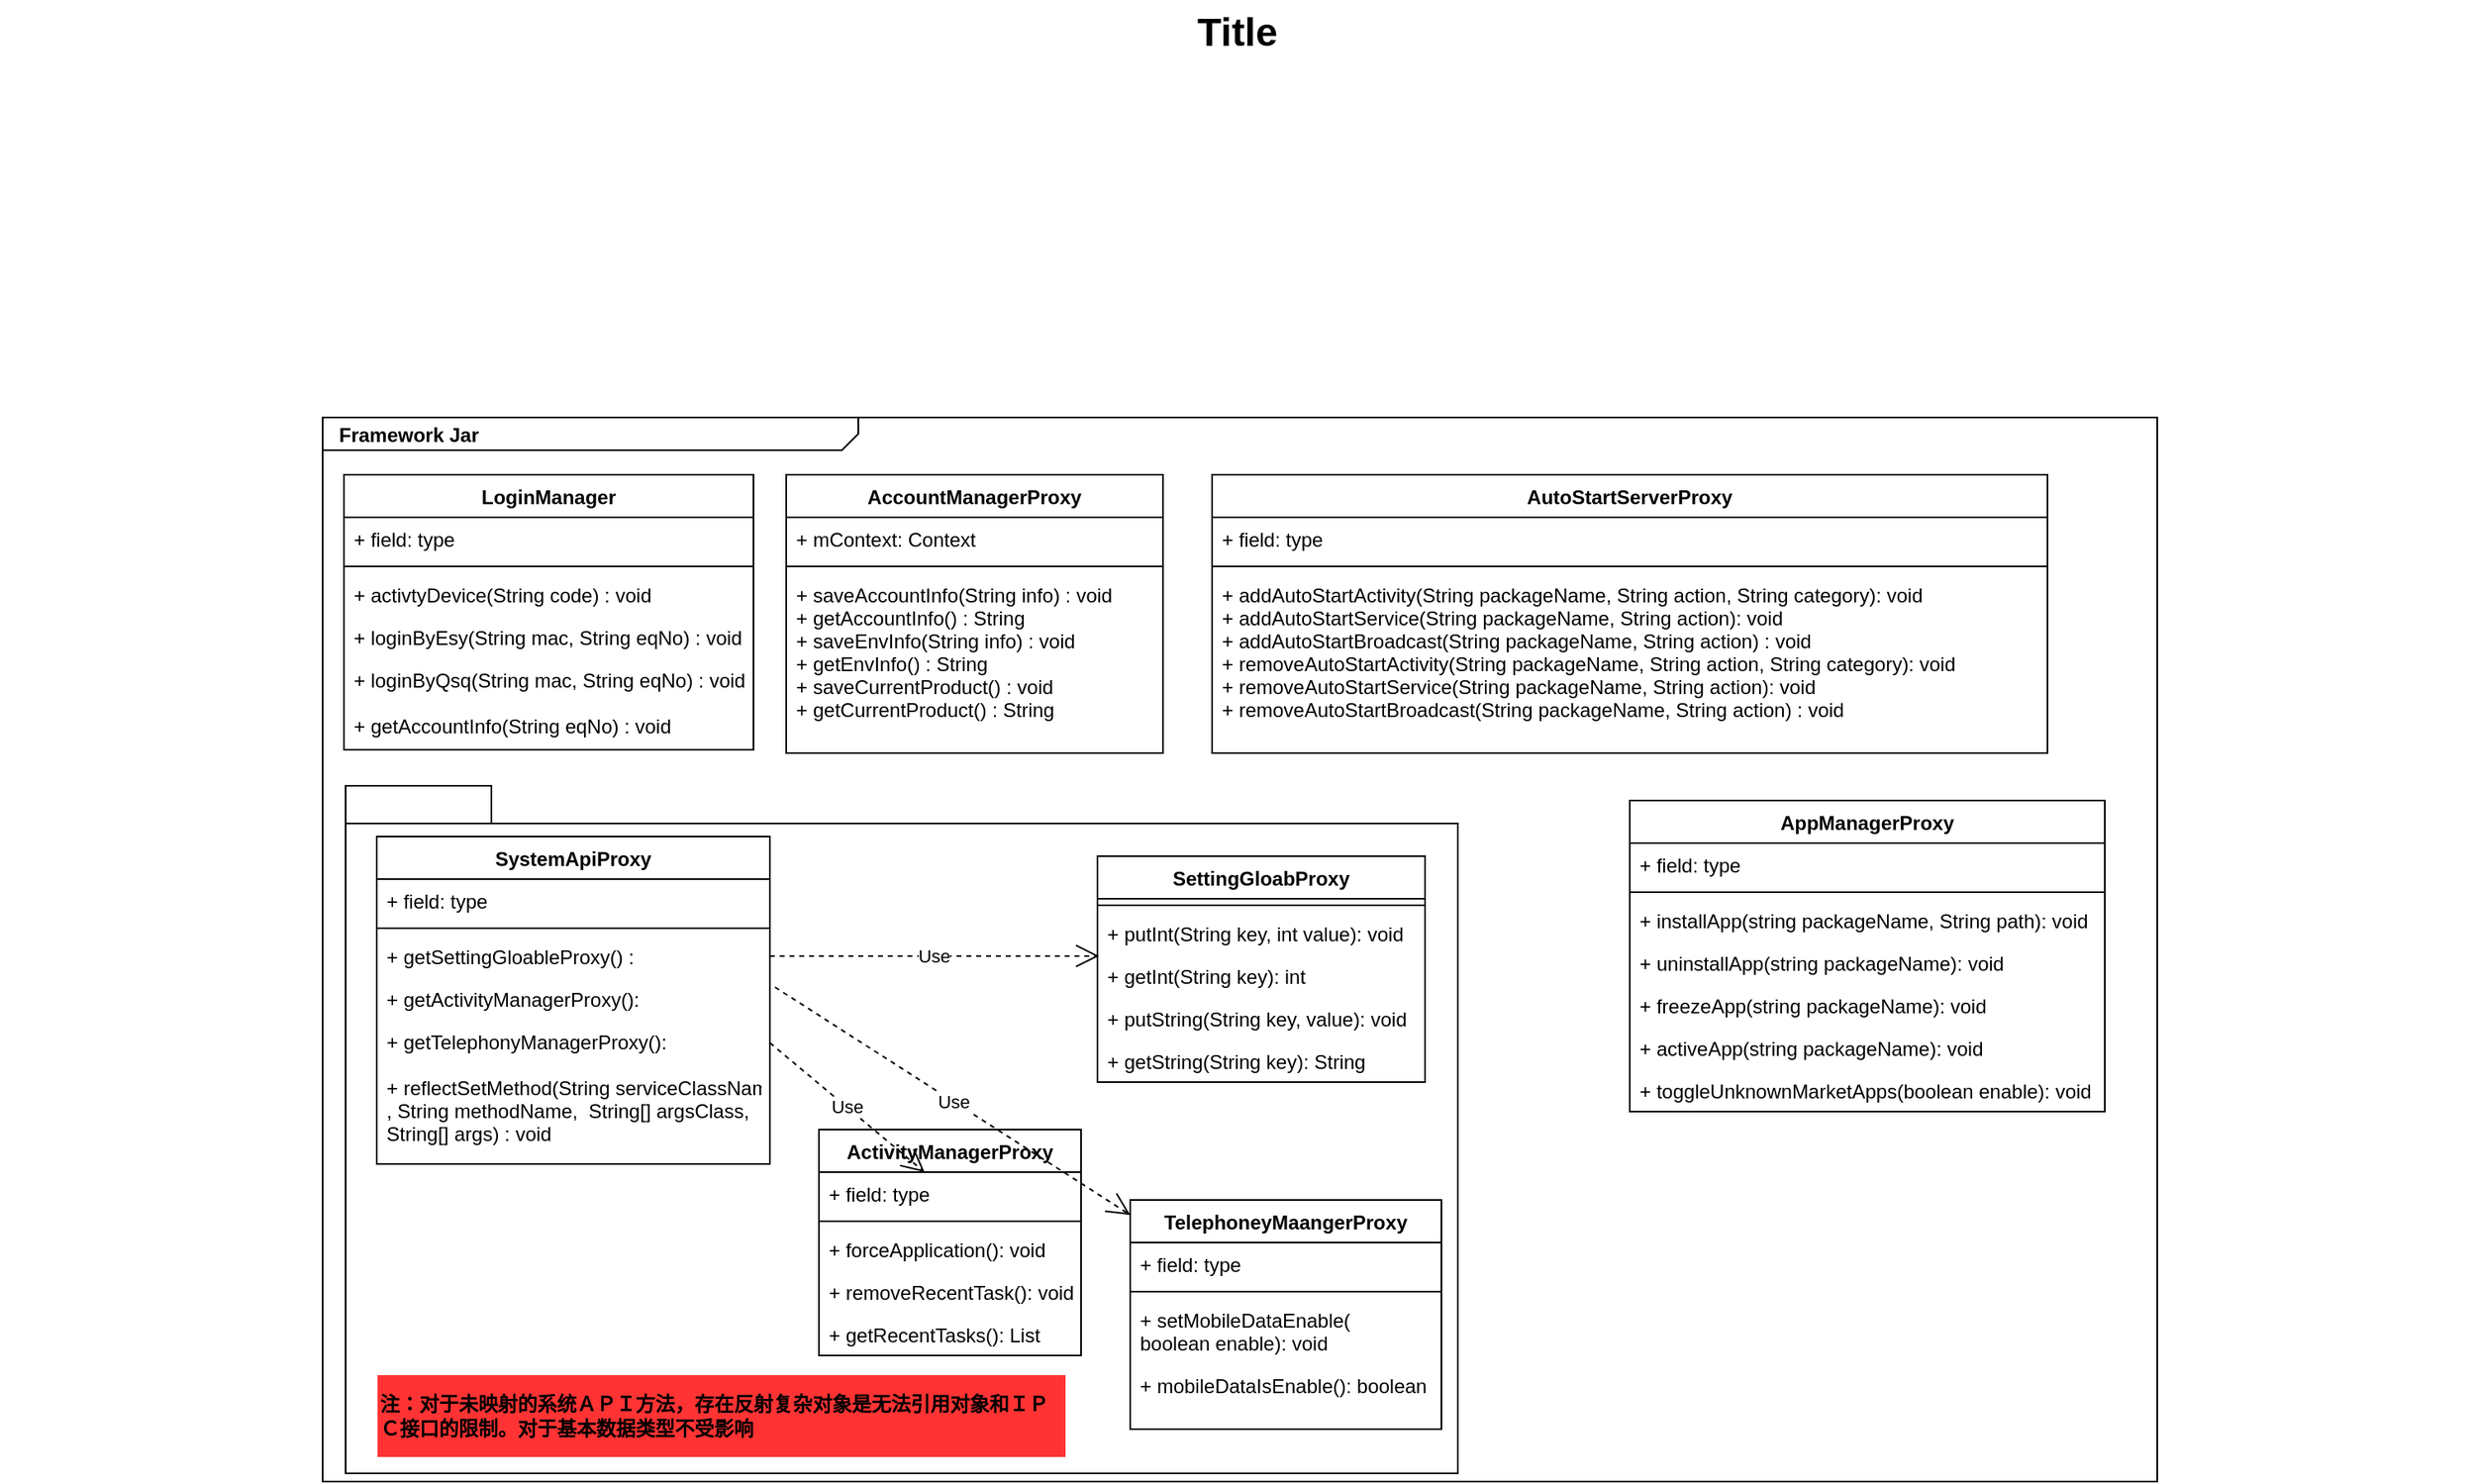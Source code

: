 <mxfile version="10.7.7" type="device"><diagram name="Page-1" id="929967ad-93f9-6ef4-fab6-5d389245f69c"><mxGraphModel dx="1334" dy="842" grid="1" gridSize="10" guides="1" tooltips="1" connect="1" arrows="1" fold="1" page="1" pageScale="1.5" pageWidth="1169" pageHeight="826" background="none" math="0" shadow="0"><root><mxCell id="0" style=";html=1;"/><mxCell id="1" style=";html=1;" parent="0"/><mxCell id="1672d66443f91eb5-1" value="&lt;p style=&quot;margin: 0px ; margin-top: 4px ; margin-left: 10px ; text-align: left&quot;&gt;&lt;b&gt;Framework Jar&lt;/b&gt;&lt;/p&gt;" style="html=1;strokeWidth=1;shape=mxgraph.sysml.package;html=1;overflow=fill;whiteSpace=wrap;fillColor=none;gradientColor=none;fontSize=12;align=center;labelX=327.64;" parent="1" vertex="1"><mxGeometry x="317" y="295" width="1120" height="650" as="geometry"/></mxCell><mxCell id="1672d66443f91eb5-23" value="Title" style="text;strokeColor=none;fillColor=none;html=1;fontSize=24;fontStyle=1;verticalAlign=middle;align=center;" parent="1" vertex="1"><mxGeometry x="120" y="40" width="1510" height="40" as="geometry"/></mxCell><mxCell id="jtcACpkKy8aFUbkwY1lI-1" value="LoginManager" style="swimlane;fontStyle=1;align=center;verticalAlign=top;childLayout=stackLayout;horizontal=1;startSize=26;horizontalStack=0;resizeParent=1;resizeParentMax=0;resizeLast=0;collapsible=1;marginBottom=0;" vertex="1" parent="1"><mxGeometry x="330" y="330" width="250" height="168" as="geometry"/></mxCell><mxCell id="jtcACpkKy8aFUbkwY1lI-2" value="+ field: type" style="text;strokeColor=none;fillColor=none;align=left;verticalAlign=top;spacingLeft=4;spacingRight=4;overflow=hidden;rotatable=0;points=[[0,0.5],[1,0.5]];portConstraint=eastwest;" vertex="1" parent="jtcACpkKy8aFUbkwY1lI-1"><mxGeometry y="26" width="250" height="26" as="geometry"/></mxCell><mxCell id="jtcACpkKy8aFUbkwY1lI-3" value="" style="line;strokeWidth=1;fillColor=none;align=left;verticalAlign=middle;spacingTop=-1;spacingLeft=3;spacingRight=3;rotatable=0;labelPosition=right;points=[];portConstraint=eastwest;" vertex="1" parent="jtcACpkKy8aFUbkwY1lI-1"><mxGeometry y="52" width="250" height="8" as="geometry"/></mxCell><mxCell id="jtcACpkKy8aFUbkwY1lI-4" value="+ activtyDevice(String code) : void" style="text;strokeColor=none;fillColor=none;align=left;verticalAlign=top;spacingLeft=4;spacingRight=4;overflow=hidden;rotatable=0;points=[[0,0.5],[1,0.5]];portConstraint=eastwest;" vertex="1" parent="jtcACpkKy8aFUbkwY1lI-1"><mxGeometry y="60" width="250" height="26" as="geometry"/></mxCell><mxCell id="jtcACpkKy8aFUbkwY1lI-5" value="+ loginByEsy(String mac, String eqNo) : void" style="text;strokeColor=none;fillColor=none;align=left;verticalAlign=top;spacingLeft=4;spacingRight=4;overflow=hidden;rotatable=0;points=[[0,0.5],[1,0.5]];portConstraint=eastwest;" vertex="1" parent="jtcACpkKy8aFUbkwY1lI-1"><mxGeometry y="86" width="250" height="26" as="geometry"/></mxCell><mxCell id="jtcACpkKy8aFUbkwY1lI-6" value="+ loginByQsq(String mac, String eqNo) : void" style="text;strokeColor=none;fillColor=none;align=left;verticalAlign=top;spacingLeft=4;spacingRight=4;overflow=hidden;rotatable=0;points=[[0,0.5],[1,0.5]];portConstraint=eastwest;" vertex="1" parent="jtcACpkKy8aFUbkwY1lI-1"><mxGeometry y="112" width="250" height="28" as="geometry"/></mxCell><mxCell id="jtcACpkKy8aFUbkwY1lI-7" value="+ getAccountInfo(String eqNo) : void" style="text;strokeColor=none;fillColor=none;align=left;verticalAlign=top;spacingLeft=4;spacingRight=4;overflow=hidden;rotatable=0;points=[[0,0.5],[1,0.5]];portConstraint=eastwest;" vertex="1" parent="jtcACpkKy8aFUbkwY1lI-1"><mxGeometry y="140" width="250" height="28" as="geometry"/></mxCell><mxCell id="jtcACpkKy8aFUbkwY1lI-8" value="AccountManagerProxy" style="swimlane;fontStyle=1;align=center;verticalAlign=top;childLayout=stackLayout;horizontal=1;startSize=26;horizontalStack=0;resizeParent=1;resizeParentMax=0;resizeLast=0;collapsible=1;marginBottom=0;" vertex="1" parent="1"><mxGeometry x="600" y="330" width="230" height="170" as="geometry"/></mxCell><mxCell id="jtcACpkKy8aFUbkwY1lI-9" value="+ mContext: Context" style="text;strokeColor=none;fillColor=none;align=left;verticalAlign=top;spacingLeft=4;spacingRight=4;overflow=hidden;rotatable=0;points=[[0,0.5],[1,0.5]];portConstraint=eastwest;" vertex="1" parent="jtcACpkKy8aFUbkwY1lI-8"><mxGeometry y="26" width="230" height="26" as="geometry"/></mxCell><mxCell id="jtcACpkKy8aFUbkwY1lI-10" value="" style="line;strokeWidth=1;fillColor=none;align=left;verticalAlign=middle;spacingTop=-1;spacingLeft=3;spacingRight=3;rotatable=0;labelPosition=right;points=[];portConstraint=eastwest;" vertex="1" parent="jtcACpkKy8aFUbkwY1lI-8"><mxGeometry y="52" width="230" height="8" as="geometry"/></mxCell><mxCell id="jtcACpkKy8aFUbkwY1lI-11" value="+ saveAccountInfo(String info) : void&#10;+ getAccountInfo() : String&#10;+ saveEnvInfo(String info) : void&#10;+ getEnvInfo() : String&#10;+ saveCurrentProduct() : void&#10;+ getCurrentProduct() : String" style="text;strokeColor=none;fillColor=none;align=left;verticalAlign=top;spacingLeft=4;spacingRight=4;overflow=hidden;rotatable=0;points=[[0,0.5],[1,0.5]];portConstraint=eastwest;" vertex="1" parent="jtcACpkKy8aFUbkwY1lI-8"><mxGeometry y="60" width="230" height="110" as="geometry"/></mxCell><mxCell id="jtcACpkKy8aFUbkwY1lI-12" value="AutoStartServerProxy" style="swimlane;fontStyle=1;align=center;verticalAlign=top;childLayout=stackLayout;horizontal=1;startSize=26;horizontalStack=0;resizeParent=1;resizeParentMax=0;resizeLast=0;collapsible=1;marginBottom=0;" vertex="1" parent="1"><mxGeometry x="860" y="330" width="510" height="170" as="geometry"/></mxCell><mxCell id="jtcACpkKy8aFUbkwY1lI-13" value="+ field: type" style="text;strokeColor=none;fillColor=none;align=left;verticalAlign=top;spacingLeft=4;spacingRight=4;overflow=hidden;rotatable=0;points=[[0,0.5],[1,0.5]];portConstraint=eastwest;" vertex="1" parent="jtcACpkKy8aFUbkwY1lI-12"><mxGeometry y="26" width="510" height="26" as="geometry"/></mxCell><mxCell id="jtcACpkKy8aFUbkwY1lI-14" value="" style="line;strokeWidth=1;fillColor=none;align=left;verticalAlign=middle;spacingTop=-1;spacingLeft=3;spacingRight=3;rotatable=0;labelPosition=right;points=[];portConstraint=eastwest;" vertex="1" parent="jtcACpkKy8aFUbkwY1lI-12"><mxGeometry y="52" width="510" height="8" as="geometry"/></mxCell><mxCell id="jtcACpkKy8aFUbkwY1lI-15" value="+ addAutoStartActivity(String packageName, String action, String category): void&#10;+ addAutoStartService(String packageName, String action): void&#10;+ addAutoStartBroadcast(String packageName, String action) : void&#10;+ removeAutoStartActivity(String packageName, String action, String category): void&#10;+ removeAutoStartService(String packageName, String action): void&#10;+ removeAutoStartBroadcast(String packageName, String action) : void&#10;" style="text;strokeColor=none;fillColor=none;align=left;verticalAlign=top;spacingLeft=4;spacingRight=4;overflow=hidden;rotatable=0;points=[[0,0.5],[1,0.5]];portConstraint=eastwest;" vertex="1" parent="jtcACpkKy8aFUbkwY1lI-12"><mxGeometry y="60" width="510" height="110" as="geometry"/></mxCell><object label="" id="jtcACpkKy8aFUbkwY1lI-24"><mxCell style="shape=folder;fontStyle=1;spacingTop=10;tabWidth=89;tabHeight=23;tabPosition=left;html=1;" vertex="1" parent="1"><mxGeometry x="331" y="520" width="679" height="420" as="geometry"/></mxCell></object><mxCell id="jtcACpkKy8aFUbkwY1lI-25" value="SystemApiProxy" style="swimlane;fontStyle=1;align=center;verticalAlign=top;childLayout=stackLayout;horizontal=1;startSize=26;horizontalStack=0;resizeParent=1;resizeParentMax=0;resizeLast=0;collapsible=1;marginBottom=0;" vertex="1" parent="1"><mxGeometry x="350" y="551" width="240" height="200" as="geometry"/></mxCell><mxCell id="jtcACpkKy8aFUbkwY1lI-26" value="+ field: type" style="text;strokeColor=none;fillColor=none;align=left;verticalAlign=top;spacingLeft=4;spacingRight=4;overflow=hidden;rotatable=0;points=[[0,0.5],[1,0.5]];portConstraint=eastwest;" vertex="1" parent="jtcACpkKy8aFUbkwY1lI-25"><mxGeometry y="26" width="240" height="26" as="geometry"/></mxCell><mxCell id="jtcACpkKy8aFUbkwY1lI-27" value="" style="line;strokeWidth=1;fillColor=none;align=left;verticalAlign=middle;spacingTop=-1;spacingLeft=3;spacingRight=3;rotatable=0;labelPosition=right;points=[];portConstraint=eastwest;" vertex="1" parent="jtcACpkKy8aFUbkwY1lI-25"><mxGeometry y="52" width="240" height="8" as="geometry"/></mxCell><mxCell id="jtcACpkKy8aFUbkwY1lI-28" value="+ getSettingGloableProxy() :" style="text;strokeColor=none;fillColor=none;align=left;verticalAlign=top;spacingLeft=4;spacingRight=4;overflow=hidden;rotatable=0;points=[[0,0.5],[1,0.5]];portConstraint=eastwest;" vertex="1" parent="jtcACpkKy8aFUbkwY1lI-25"><mxGeometry y="60" width="240" height="26" as="geometry"/></mxCell><mxCell id="jtcACpkKy8aFUbkwY1lI-29" value="+ getActivityManagerProxy():" style="text;strokeColor=none;fillColor=none;align=left;verticalAlign=top;spacingLeft=4;spacingRight=4;overflow=hidden;rotatable=0;points=[[0,0.5],[1,0.5]];portConstraint=eastwest;" vertex="1" parent="jtcACpkKy8aFUbkwY1lI-25"><mxGeometry y="86" width="240" height="26" as="geometry"/></mxCell><mxCell id="jtcACpkKy8aFUbkwY1lI-30" value="+ getTelephonyManagerProxy(): " style="text;strokeColor=none;fillColor=none;align=left;verticalAlign=top;spacingLeft=4;spacingRight=4;overflow=hidden;rotatable=0;points=[[0,0.5],[1,0.5]];portConstraint=eastwest;" vertex="1" parent="jtcACpkKy8aFUbkwY1lI-25"><mxGeometry y="112" width="240" height="28" as="geometry"/></mxCell><mxCell id="jtcACpkKy8aFUbkwY1lI-69" value="+ reflectSetMethod(String serviceClassNam,&#10;, String methodName,  String[] argsClass,&#10;String[] args) : void " style="text;strokeColor=none;fillColor=none;align=left;verticalAlign=top;spacingLeft=4;spacingRight=4;overflow=hidden;rotatable=0;points=[[0,0.5],[1,0.5]];portConstraint=eastwest;" vertex="1" parent="jtcACpkKy8aFUbkwY1lI-25"><mxGeometry y="140" width="240" height="60" as="geometry"/></mxCell><mxCell id="jtcACpkKy8aFUbkwY1lI-31" value="ActivityManagerProxy" style="swimlane;fontStyle=1;align=center;verticalAlign=top;childLayout=stackLayout;horizontal=1;startSize=26;horizontalStack=0;resizeParent=1;resizeParentMax=0;resizeLast=0;collapsible=1;marginBottom=0;" vertex="1" parent="1"><mxGeometry x="620" y="730" width="160" height="138" as="geometry"/></mxCell><mxCell id="jtcACpkKy8aFUbkwY1lI-32" value="+ field: type" style="text;strokeColor=none;fillColor=none;align=left;verticalAlign=top;spacingLeft=4;spacingRight=4;overflow=hidden;rotatable=0;points=[[0,0.5],[1,0.5]];portConstraint=eastwest;" vertex="1" parent="jtcACpkKy8aFUbkwY1lI-31"><mxGeometry y="26" width="160" height="26" as="geometry"/></mxCell><mxCell id="jtcACpkKy8aFUbkwY1lI-33" value="" style="line;strokeWidth=1;fillColor=none;align=left;verticalAlign=middle;spacingTop=-1;spacingLeft=3;spacingRight=3;rotatable=0;labelPosition=right;points=[];portConstraint=eastwest;" vertex="1" parent="jtcACpkKy8aFUbkwY1lI-31"><mxGeometry y="52" width="160" height="8" as="geometry"/></mxCell><mxCell id="jtcACpkKy8aFUbkwY1lI-34" value="+ forceApplication(): void" style="text;strokeColor=none;fillColor=none;align=left;verticalAlign=top;spacingLeft=4;spacingRight=4;overflow=hidden;rotatable=0;points=[[0,0.5],[1,0.5]];portConstraint=eastwest;" vertex="1" parent="jtcACpkKy8aFUbkwY1lI-31"><mxGeometry y="60" width="160" height="26" as="geometry"/></mxCell><mxCell id="jtcACpkKy8aFUbkwY1lI-35" value="+ removeRecentTask(): void" style="text;strokeColor=none;fillColor=none;align=left;verticalAlign=top;spacingLeft=4;spacingRight=4;overflow=hidden;rotatable=0;points=[[0,0.5],[1,0.5]];portConstraint=eastwest;" vertex="1" parent="jtcACpkKy8aFUbkwY1lI-31"><mxGeometry y="86" width="160" height="26" as="geometry"/></mxCell><mxCell id="jtcACpkKy8aFUbkwY1lI-36" value="+ getRecentTasks(): List" style="text;strokeColor=none;fillColor=none;align=left;verticalAlign=top;spacingLeft=4;spacingRight=4;overflow=hidden;rotatable=0;points=[[0,0.5],[1,0.5]];portConstraint=eastwest;" vertex="1" parent="jtcACpkKy8aFUbkwY1lI-31"><mxGeometry y="112" width="160" height="26" as="geometry"/></mxCell><mxCell id="jtcACpkKy8aFUbkwY1lI-37" value="SettingGloabProxy" style="swimlane;fontStyle=1;align=center;verticalAlign=top;childLayout=stackLayout;horizontal=1;startSize=26;horizontalStack=0;resizeParent=1;resizeParentMax=0;resizeLast=0;collapsible=1;marginBottom=0;" vertex="1" parent="1"><mxGeometry x="790" y="563" width="200" height="138" as="geometry"/></mxCell><mxCell id="jtcACpkKy8aFUbkwY1lI-39" value="" style="line;strokeWidth=1;fillColor=none;align=left;verticalAlign=middle;spacingTop=-1;spacingLeft=3;spacingRight=3;rotatable=0;labelPosition=right;points=[];portConstraint=eastwest;" vertex="1" parent="jtcACpkKy8aFUbkwY1lI-37"><mxGeometry y="26" width="200" height="8" as="geometry"/></mxCell><mxCell id="jtcACpkKy8aFUbkwY1lI-40" value="+ putInt(String key, int value): void" style="text;strokeColor=none;fillColor=none;align=left;verticalAlign=top;spacingLeft=4;spacingRight=4;overflow=hidden;rotatable=0;points=[[0,0.5],[1,0.5]];portConstraint=eastwest;" vertex="1" parent="jtcACpkKy8aFUbkwY1lI-37"><mxGeometry y="34" width="200" height="26" as="geometry"/></mxCell><mxCell id="jtcACpkKy8aFUbkwY1lI-41" value="+ getInt(String key): int" style="text;strokeColor=none;fillColor=none;align=left;verticalAlign=top;spacingLeft=4;spacingRight=4;overflow=hidden;rotatable=0;points=[[0,0.5],[1,0.5]];portConstraint=eastwest;" vertex="1" parent="jtcACpkKy8aFUbkwY1lI-37"><mxGeometry y="60" width="200" height="26" as="geometry"/></mxCell><mxCell id="jtcACpkKy8aFUbkwY1lI-42" value="+ putString(String key, value): void" style="text;strokeColor=none;fillColor=none;align=left;verticalAlign=top;spacingLeft=4;spacingRight=4;overflow=hidden;rotatable=0;points=[[0,0.5],[1,0.5]];portConstraint=eastwest;" vertex="1" parent="jtcACpkKy8aFUbkwY1lI-37"><mxGeometry y="86" width="200" height="26" as="geometry"/></mxCell><mxCell id="jtcACpkKy8aFUbkwY1lI-43" value="+ getString(String key): String" style="text;strokeColor=none;fillColor=none;align=left;verticalAlign=top;spacingLeft=4;spacingRight=4;overflow=hidden;rotatable=0;points=[[0,0.5],[1,0.5]];portConstraint=eastwest;" vertex="1" parent="jtcACpkKy8aFUbkwY1lI-37"><mxGeometry y="112" width="200" height="26" as="geometry"/></mxCell><mxCell id="jtcACpkKy8aFUbkwY1lI-44" value="TelephoneyMaangerProxy" style="swimlane;fontStyle=1;align=center;verticalAlign=top;childLayout=stackLayout;horizontal=1;startSize=26;horizontalStack=0;resizeParent=1;resizeParentMax=0;resizeLast=0;collapsible=1;marginBottom=0;" vertex="1" parent="1"><mxGeometry x="810" y="773" width="190" height="140" as="geometry"/></mxCell><mxCell id="jtcACpkKy8aFUbkwY1lI-45" value="+ field: type" style="text;strokeColor=none;fillColor=none;align=left;verticalAlign=top;spacingLeft=4;spacingRight=4;overflow=hidden;rotatable=0;points=[[0,0.5],[1,0.5]];portConstraint=eastwest;" vertex="1" parent="jtcACpkKy8aFUbkwY1lI-44"><mxGeometry y="26" width="190" height="26" as="geometry"/></mxCell><mxCell id="jtcACpkKy8aFUbkwY1lI-46" value="" style="line;strokeWidth=1;fillColor=none;align=left;verticalAlign=middle;spacingTop=-1;spacingLeft=3;spacingRight=3;rotatable=0;labelPosition=right;points=[];portConstraint=eastwest;" vertex="1" parent="jtcACpkKy8aFUbkwY1lI-44"><mxGeometry y="52" width="190" height="8" as="geometry"/></mxCell><mxCell id="jtcACpkKy8aFUbkwY1lI-47" value="+ setMobileDataEnable(&#10;boolean enable): void&#10;&#10;" style="text;strokeColor=none;fillColor=none;align=left;verticalAlign=top;spacingLeft=4;spacingRight=4;overflow=hidden;rotatable=0;points=[[0,0.5],[1,0.5]];portConstraint=eastwest;" vertex="1" parent="jtcACpkKy8aFUbkwY1lI-44"><mxGeometry y="60" width="190" height="40" as="geometry"/></mxCell><mxCell id="jtcACpkKy8aFUbkwY1lI-48" value="+ mobileDataIsEnable(): boolean&#10;&#10;" style="text;strokeColor=none;fillColor=none;align=left;verticalAlign=top;spacingLeft=4;spacingRight=4;overflow=hidden;rotatable=0;points=[[0,0.5],[1,0.5]];portConstraint=eastwest;" vertex="1" parent="jtcACpkKy8aFUbkwY1lI-44"><mxGeometry y="100" width="190" height="40" as="geometry"/></mxCell><mxCell id="jtcACpkKy8aFUbkwY1lI-50" value="Use" style="endArrow=open;endSize=12;dashed=1;html=1;exitX=1;exitY=0.5;exitDx=0;exitDy=0;" edge="1" parent="1" source="jtcACpkKy8aFUbkwY1lI-30" target="jtcACpkKy8aFUbkwY1lI-32"><mxGeometry width="160" relative="1" as="geometry"><mxPoint x="540" y="630" as="sourcePoint"/><mxPoint x="610" y="630" as="targetPoint"/></mxGeometry></mxCell><mxCell id="jtcACpkKy8aFUbkwY1lI-51" value="Use" style="endArrow=open;endSize=12;dashed=1;html=1;exitX=1.013;exitY=0.231;exitDx=0;exitDy=0;exitPerimeter=0;" edge="1" parent="1" source="jtcACpkKy8aFUbkwY1lI-29" target="jtcACpkKy8aFUbkwY1lI-44"><mxGeometry width="160" relative="1" as="geometry"><mxPoint x="540" y="660" as="sourcePoint"/><mxPoint x="700" y="660" as="targetPoint"/></mxGeometry></mxCell><mxCell id="jtcACpkKy8aFUbkwY1lI-53" value="AppManagerProxy" style="swimlane;fontStyle=1;align=center;verticalAlign=top;childLayout=stackLayout;horizontal=1;startSize=26;horizontalStack=0;resizeParent=1;resizeParentMax=0;resizeLast=0;collapsible=1;marginBottom=0;" vertex="1" parent="1"><mxGeometry x="1115" y="529" width="290" height="190" as="geometry"/></mxCell><mxCell id="jtcACpkKy8aFUbkwY1lI-54" value="+ field: type" style="text;strokeColor=none;fillColor=none;align=left;verticalAlign=top;spacingLeft=4;spacingRight=4;overflow=hidden;rotatable=0;points=[[0,0.5],[1,0.5]];portConstraint=eastwest;" vertex="1" parent="jtcACpkKy8aFUbkwY1lI-53"><mxGeometry y="26" width="290" height="26" as="geometry"/></mxCell><mxCell id="jtcACpkKy8aFUbkwY1lI-55" value="" style="line;strokeWidth=1;fillColor=none;align=left;verticalAlign=middle;spacingTop=-1;spacingLeft=3;spacingRight=3;rotatable=0;labelPosition=right;points=[];portConstraint=eastwest;" vertex="1" parent="jtcACpkKy8aFUbkwY1lI-53"><mxGeometry y="52" width="290" height="8" as="geometry"/></mxCell><mxCell id="jtcACpkKy8aFUbkwY1lI-56" value="+ installApp(string packageName, String path): void" style="text;strokeColor=none;fillColor=none;align=left;verticalAlign=top;spacingLeft=4;spacingRight=4;overflow=hidden;rotatable=0;points=[[0,0.5],[1,0.5]];portConstraint=eastwest;" vertex="1" parent="jtcACpkKy8aFUbkwY1lI-53"><mxGeometry y="60" width="290" height="26" as="geometry"/></mxCell><mxCell id="jtcACpkKy8aFUbkwY1lI-57" value="+ uninstallApp(string packageName): void" style="text;strokeColor=none;fillColor=none;align=left;verticalAlign=top;spacingLeft=4;spacingRight=4;overflow=hidden;rotatable=0;points=[[0,0.5],[1,0.5]];portConstraint=eastwest;" vertex="1" parent="jtcACpkKy8aFUbkwY1lI-53"><mxGeometry y="86" width="290" height="26" as="geometry"/></mxCell><mxCell id="jtcACpkKy8aFUbkwY1lI-58" value="+ freezeApp(string packageName): void" style="text;strokeColor=none;fillColor=none;align=left;verticalAlign=top;spacingLeft=4;spacingRight=4;overflow=hidden;rotatable=0;points=[[0,0.5],[1,0.5]];portConstraint=eastwest;" vertex="1" parent="jtcACpkKy8aFUbkwY1lI-53"><mxGeometry y="112" width="290" height="26" as="geometry"/></mxCell><mxCell id="jtcACpkKy8aFUbkwY1lI-59" value="+ activeApp(string packageName): void" style="text;strokeColor=none;fillColor=none;align=left;verticalAlign=top;spacingLeft=4;spacingRight=4;overflow=hidden;rotatable=0;points=[[0,0.5],[1,0.5]];portConstraint=eastwest;" vertex="1" parent="jtcACpkKy8aFUbkwY1lI-53"><mxGeometry y="138" width="290" height="26" as="geometry"/></mxCell><mxCell id="jtcACpkKy8aFUbkwY1lI-60" value="+ toggleUnknownMarketApps(boolean enable): void" style="text;strokeColor=none;fillColor=none;align=left;verticalAlign=top;spacingLeft=4;spacingRight=4;overflow=hidden;rotatable=0;points=[[0,0.5],[1,0.5]];portConstraint=eastwest;" vertex="1" parent="jtcACpkKy8aFUbkwY1lI-53"><mxGeometry y="164" width="290" height="26" as="geometry"/></mxCell><mxCell id="jtcACpkKy8aFUbkwY1lI-61" value="&lt;div style=&quot;text-align: left&quot;&gt;&lt;b&gt;注：对于未映射的系统ＡＰＩ方法，存在反射复杂对象是无法引用对象和ＩＰＣ接口的限制。对于基本数据类型不受影响&lt;/b&gt;&lt;/div&gt;" style="text;html=1;strokeColor=none;fillColor=#FF3333;align=center;verticalAlign=middle;whiteSpace=wrap;rounded=0;" vertex="1" parent="1"><mxGeometry x="350.5" y="880" width="420" height="50" as="geometry"/></mxCell><mxCell id="jtcACpkKy8aFUbkwY1lI-52" value="Use" style="endArrow=open;endSize=12;dashed=1;html=1;exitX=1;exitY=0.5;exitDx=0;exitDy=0;entryX=0.005;entryY=0.038;entryDx=0;entryDy=0;entryPerimeter=0;" edge="1" parent="1" source="jtcACpkKy8aFUbkwY1lI-28" target="jtcACpkKy8aFUbkwY1lI-41"><mxGeometry width="160" relative="1" as="geometry"><mxPoint x="400" y="690" as="sourcePoint"/><mxPoint x="560" y="690" as="targetPoint"/></mxGeometry></mxCell></root></mxGraphModel></diagram></mxfile>